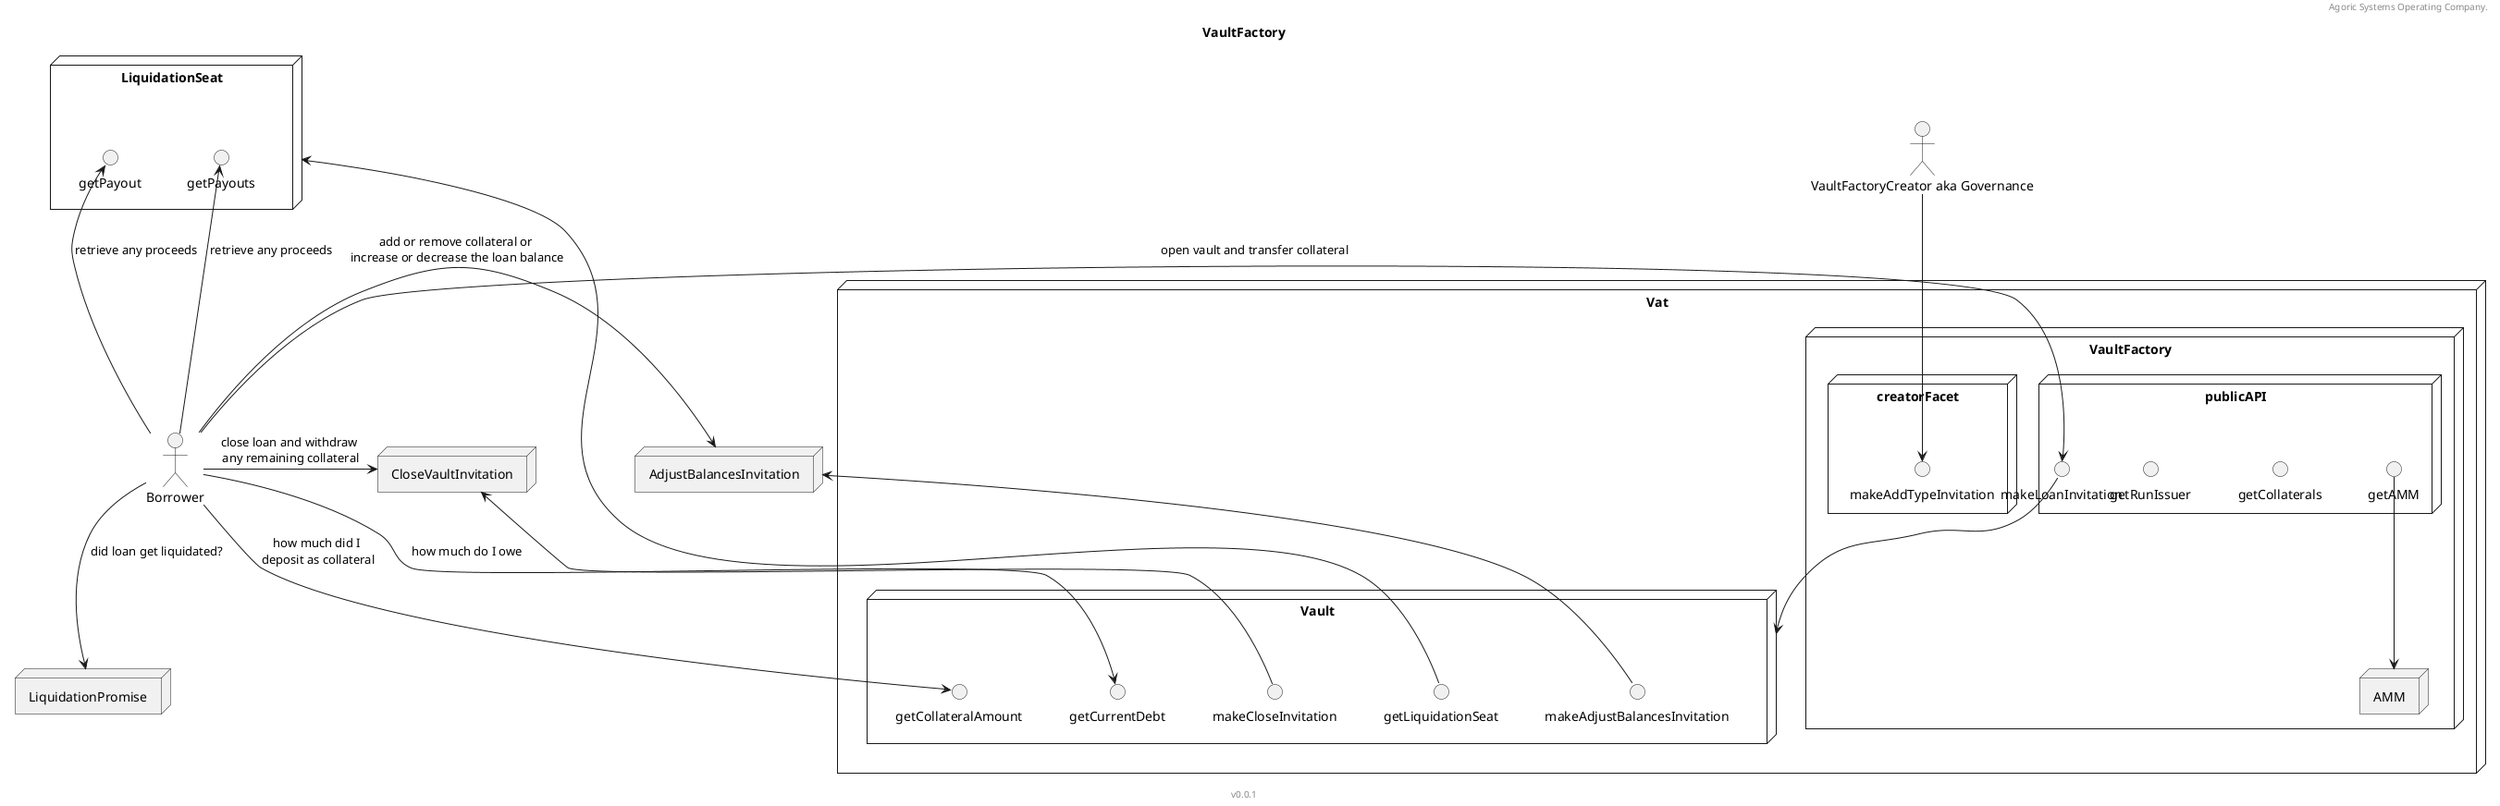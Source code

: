 @startuml
header Agoric Systems Operating Company.
footer v0.0.1
title VaultFactory

skinparam componentStyle rectangle
skinparam defaultTextAlignment center


actor "VaultFactoryCreator aka Governance" as vfc

actor Borrower

node AdjustBalancesInvitation
node "CloseVaultInvitation"
node LiquidationPromise
node LiquidationSeat {
    circle getPayout
    circle getPayouts
}
node "Vat" {
    node VaultFactory {
        node AMM
        node "publicAPI" {
            circle getCollaterals
            circle makeLoanInvitation
            circle getRunIssuer
            circle getAMM
            getAMM -d-> AMM
        }
        node "creatorFacet" {
            circle makeAddTypeInvitation
        }
    }
    node "Vault" {
        circle makeCloseInvitation
        makeCloseInvitation -u-> CloseVaultInvitation
        circle makeAdjustBalancesInvitation
        makeAdjustBalancesInvitation -u-> AdjustBalancesInvitation
        circle getCollateralAmount
        circle getCurrentDebt
        circle getLiquidationSeat
        getLiquidationSeat -u-> LiquidationSeat
    }
}
Borrower -> makeLoanInvitation: open vault and transfer collateral
makeLoanInvitation -d-> Vault
Borrower -u-> getPayout: retrieve any proceeds
Borrower -u-> getPayouts: retrieve any proceeds
Borrower -d-> LiquidationPromise: did loan get liquidated?
Borrower -> AdjustBalancesInvitation: add or remove collateral or \nincrease or decrease the loan balance
Borrower -l-> CloseVaultInvitation: close loan and withdraw \nany remaining collateral
vfc -d-> makeAddTypeInvitation
Borrower -d-> getCurrentDebt: how much do I owe
Borrower -d-> getCollateralAmount: how much did I \ndeposit as collateral

@enduml